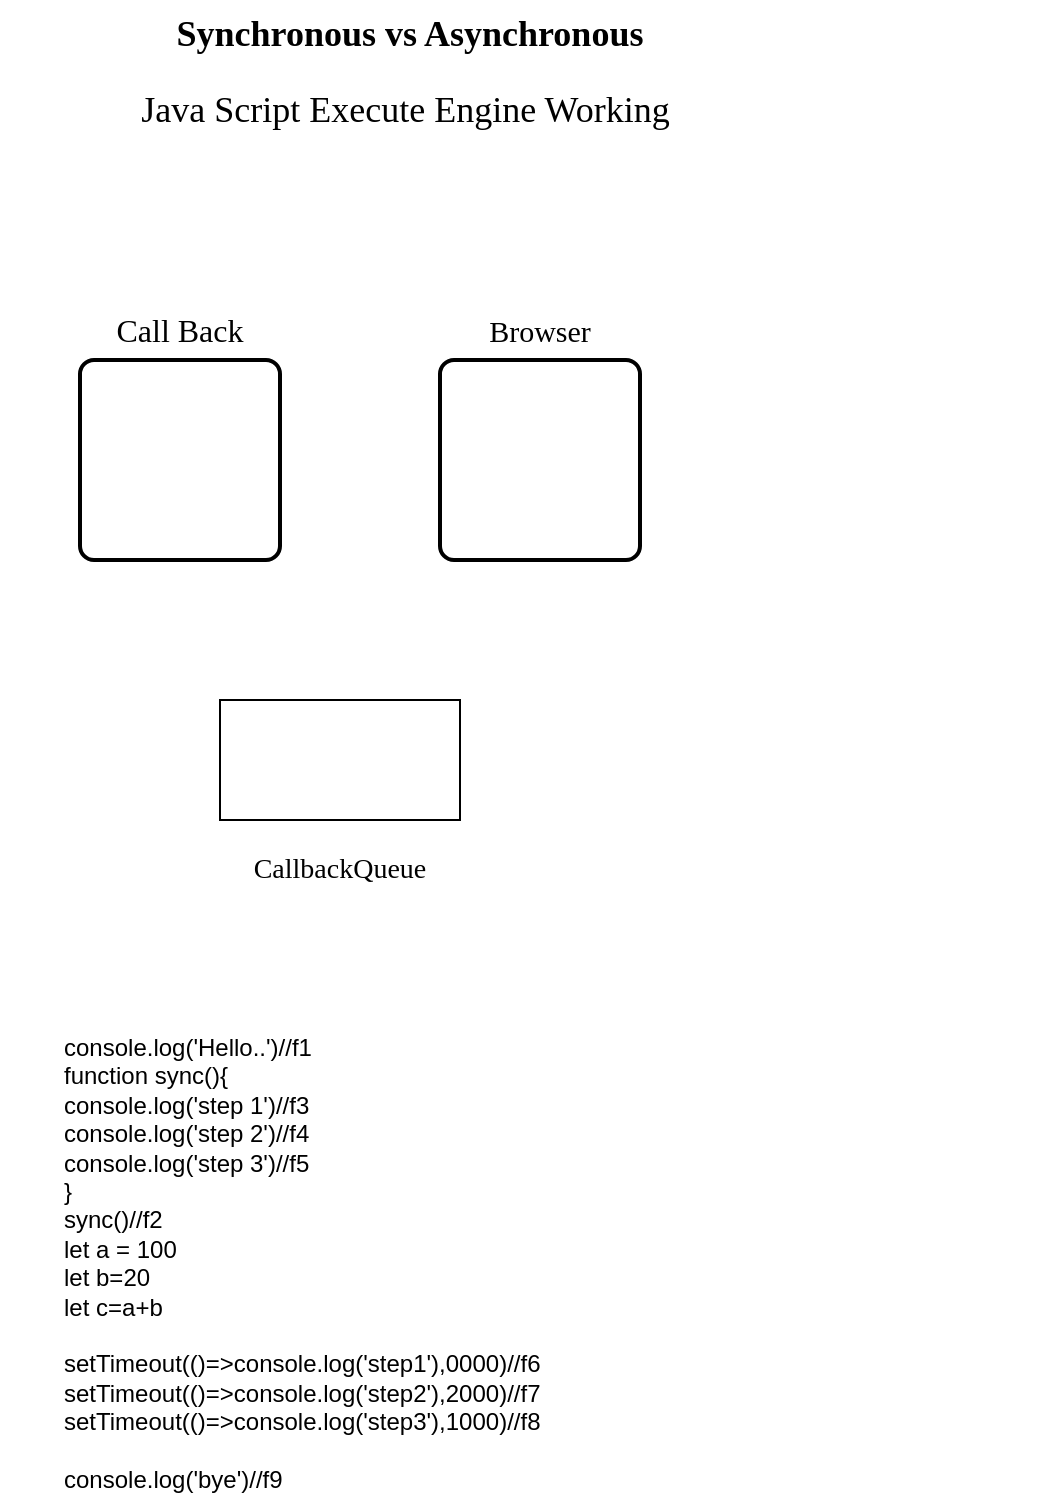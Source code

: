 <mxfile version="26.0.16">
  <diagram name="Page-1" id="Xy2vjNSt9NBySG3_Ve8c">
    <mxGraphModel dx="730" dy="1509" grid="1" gridSize="10" guides="1" tooltips="1" connect="1" arrows="1" fold="1" page="1" pageScale="1" pageWidth="827" pageHeight="1169" math="0" shadow="0">
      <root>
        <mxCell id="0" />
        <mxCell id="1" parent="0" />
        <mxCell id="CxJxGAUQINoGkDOHnPr4-2" value="" style="rounded=1;whiteSpace=wrap;html=1;absoluteArcSize=1;arcSize=14;strokeWidth=2;" vertex="1" parent="1">
          <mxGeometry x="170" y="-200" width="100" height="100" as="geometry" />
        </mxCell>
        <mxCell id="CxJxGAUQINoGkDOHnPr4-4" value="" style="rounded=1;whiteSpace=wrap;html=1;absoluteArcSize=1;arcSize=14;strokeWidth=2;" vertex="1" parent="1">
          <mxGeometry x="350" y="-200" width="100" height="100" as="geometry" />
        </mxCell>
        <mxCell id="CxJxGAUQINoGkDOHnPr4-5" value="" style="rounded=0;whiteSpace=wrap;html=1;labelBackgroundColor=none;fontStyle=0" vertex="1" parent="1">
          <mxGeometry x="240" y="-30" width="120" height="60" as="geometry" />
        </mxCell>
        <mxCell id="CxJxGAUQINoGkDOHnPr4-6" value="Call Back" style="text;html=1;align=center;verticalAlign=middle;whiteSpace=wrap;rounded=0;fontSize=16;fontFamily=Verdana;" vertex="1" parent="1">
          <mxGeometry x="180" y="-230" width="80" height="30" as="geometry" />
        </mxCell>
        <mxCell id="CxJxGAUQINoGkDOHnPr4-7" value="&lt;h4 style=&quot;margin-top: 0px;&quot;&gt;&lt;font style=&quot;font-size: 18px;&quot; face=&quot;Verdana&quot;&gt;Synchronous vs Asynchronous&lt;/font&gt;&lt;/h4&gt;&lt;div&gt;&lt;font style=&quot;font-size: 18px;&quot; face=&quot;Verdana&quot;&gt;Java Script Execute Engine Working&amp;nbsp;&lt;/font&gt;&lt;/div&gt;" style="text;html=1;whiteSpace=wrap;overflow=hidden;rounded=0;align=center;" vertex="1" parent="1">
          <mxGeometry x="130" y="-380" width="410" height="100" as="geometry" />
        </mxCell>
        <mxCell id="CxJxGAUQINoGkDOHnPr4-9" value="Browser" style="text;html=1;align=center;verticalAlign=middle;whiteSpace=wrap;rounded=0;fontSize=15;fontFamily=Verdana;" vertex="1" parent="1">
          <mxGeometry x="360" y="-230" width="80" height="30" as="geometry" />
        </mxCell>
        <mxCell id="CxJxGAUQINoGkDOHnPr4-11" value="CallbackQueue" style="text;html=1;align=center;verticalAlign=middle;whiteSpace=wrap;rounded=0;fontSize=14;fontFamily=Verdana;" vertex="1" parent="1">
          <mxGeometry x="250" y="40" width="100" height="30" as="geometry" />
        </mxCell>
        <mxCell id="CxJxGAUQINoGkDOHnPr4-12" value="&lt;span style=&quot;background-color: light-dark(#ffffff, var(--ge-dark-color, #121212));&quot;&gt;console.log(&#39;Hello..&#39;)//f1&lt;br&gt;function sync(){&lt;br&gt;    console.log(&#39;step 1&#39;)//f3&lt;br&gt;    console.log(&#39;step 2&#39;)//f4&lt;br&gt;    console.log(&#39;step 3&#39;)//f5&lt;br&gt;}&lt;br&gt;sync()//f2&lt;br&gt;let a = 100&lt;br&gt;let b=20&lt;br&gt;let c=a+b&lt;br&gt;&lt;br&gt;setTimeout(()=&amp;gt;console.log(&#39;step1&#39;),0000)//f6&lt;br&gt;setTimeout(()=&amp;gt;console.log(&#39;step2&#39;),2000)//f7&lt;br&gt;setTimeout(()=&amp;gt;console.log(&#39;step3&#39;),1000)//f8&lt;br&gt;&lt;br&gt;console.log(&#39;bye&#39;)//f9&lt;/span&gt;" style="text;html=1;align=left;verticalAlign=top;whiteSpace=wrap;rounded=0;" vertex="1" parent="1">
          <mxGeometry x="160" y="130" width="490" height="240" as="geometry" />
        </mxCell>
      </root>
    </mxGraphModel>
  </diagram>
</mxfile>
